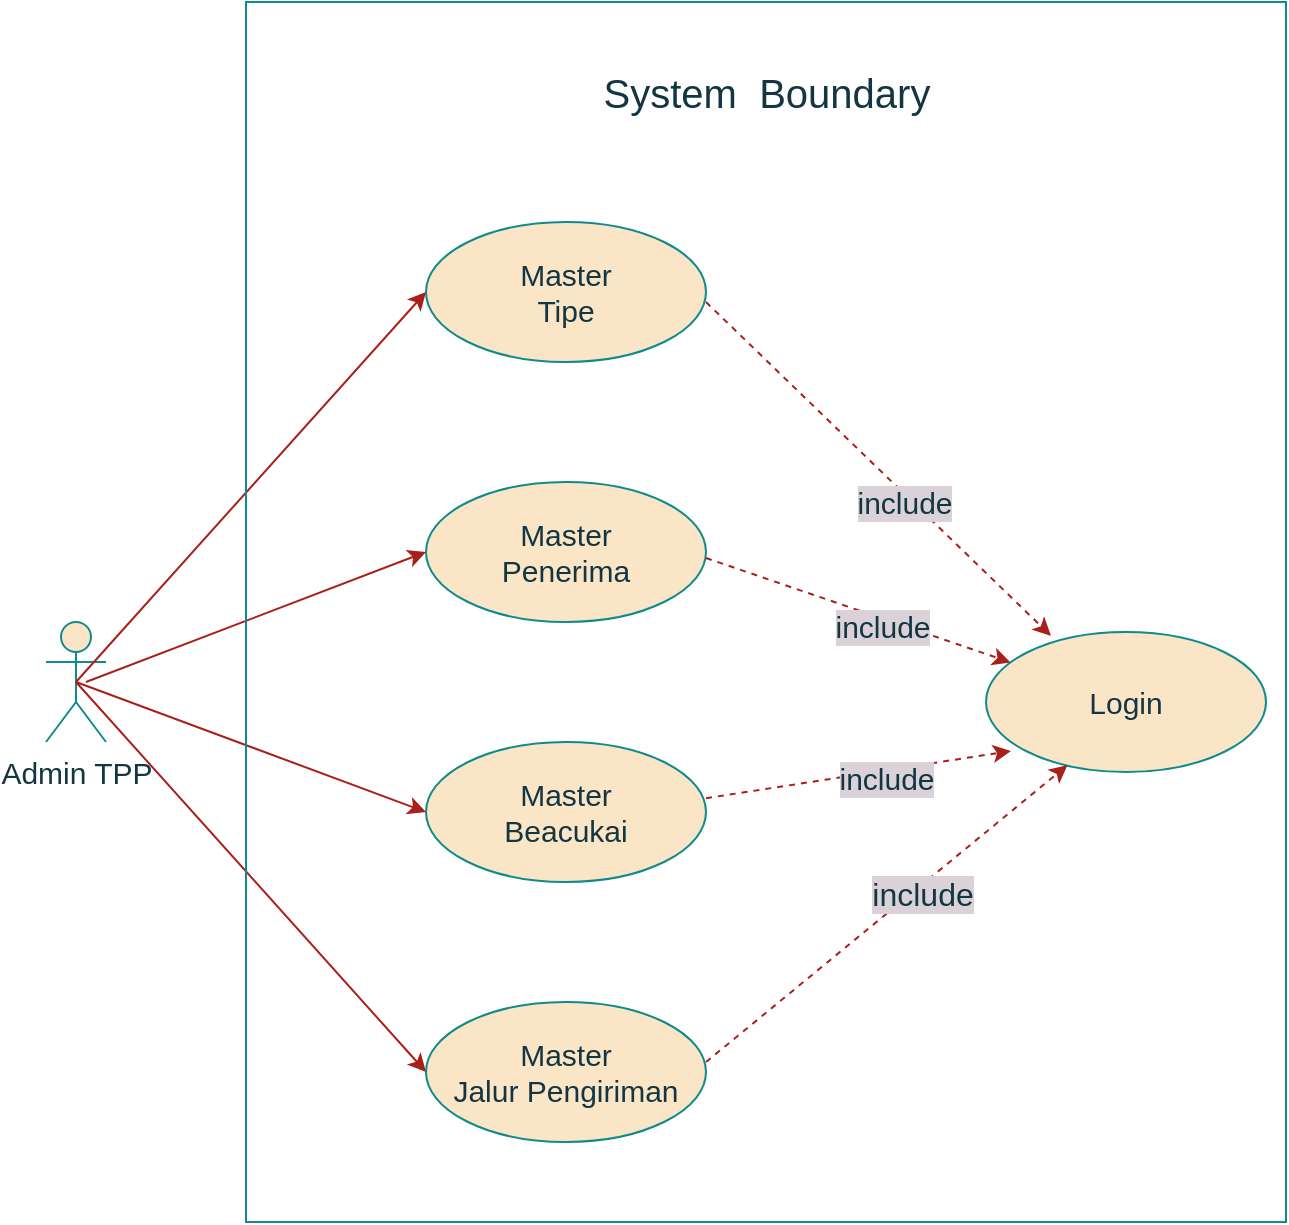 <mxfile version="13.10.4" type="github" pages="4">
  <diagram id="iBCdUziiuXJ5Pv-wzdKt" name="USE CASE Admin TPP Master">
    <mxGraphModel dx="1038" dy="547" grid="1" gridSize="10" guides="1" tooltips="1" connect="1" arrows="1" fold="1" page="1" pageScale="1" pageWidth="850" pageHeight="1100" background="none" math="0" shadow="0">
      <root>
        <mxCell id="0" />
        <mxCell id="1" parent="0" />
        <mxCell id="4AU3qeAFscPOURH3v-Yv-2" value="&lt;font style=&quot;font-size: 15px&quot;&gt;Admin TPP&lt;/font&gt;" style="shape=umlActor;verticalLabelPosition=bottom;verticalAlign=top;html=1;fillColor=#FAE5C7;strokeColor=#0F8B8D;fontColor=#143642;" parent="1" vertex="1">
          <mxGeometry x="100" y="410" width="30" height="60" as="geometry" />
        </mxCell>
        <mxCell id="4AU3qeAFscPOURH3v-Yv-4" value="&lt;div style=&quot;font-size: 15px&quot;&gt;&lt;font style=&quot;font-size: 15px&quot;&gt;Master&lt;/font&gt;&lt;/div&gt;&lt;div style=&quot;font-size: 15px&quot;&gt;&lt;font style=&quot;font-size: 15px&quot;&gt;Jalur Pengiriman&lt;br&gt;&lt;/font&gt;&lt;/div&gt;" style="ellipse;whiteSpace=wrap;html=1;fillColor=#FAE5C7;strokeColor=#0F8B8D;fontColor=#143642;" parent="1" vertex="1">
          <mxGeometry x="290" y="600" width="140" height="70" as="geometry" />
        </mxCell>
        <mxCell id="4AU3qeAFscPOURH3v-Yv-5" value="&lt;div&gt;&lt;font style=&quot;font-size: 15px&quot;&gt;Master &lt;br&gt;&lt;/font&gt;&lt;/div&gt;&lt;div&gt;&lt;font style=&quot;font-size: 15px&quot;&gt;Penerima&lt;/font&gt;&lt;/div&gt;" style="ellipse;whiteSpace=wrap;html=1;fillColor=#FAE5C7;strokeColor=#0F8B8D;fontColor=#143642;" parent="1" vertex="1">
          <mxGeometry x="290" y="340" width="140" height="70" as="geometry" />
        </mxCell>
        <mxCell id="4AU3qeAFscPOURH3v-Yv-6" value="&lt;font style=&quot;font-size: 15px&quot;&gt;Login&lt;/font&gt;" style="ellipse;whiteSpace=wrap;html=1;fillColor=#FAE5C7;strokeColor=#0F8B8D;fontColor=#143642;" parent="1" vertex="1">
          <mxGeometry x="570" y="415" width="140" height="70" as="geometry" />
        </mxCell>
        <mxCell id="4AU3qeAFscPOURH3v-Yv-9" value="&lt;div style=&quot;font-size: 15px&quot;&gt;&lt;font style=&quot;font-size: 15px&quot;&gt;Master&lt;/font&gt;&lt;/div&gt;&lt;div style=&quot;font-size: 15px&quot;&gt;&lt;font style=&quot;font-size: 15px&quot;&gt;Tipe&lt;br&gt;&lt;/font&gt;&lt;/div&gt;" style="ellipse;whiteSpace=wrap;html=1;fillColor=#FAE5C7;strokeColor=#0F8B8D;fontColor=#143642;" parent="1" vertex="1">
          <mxGeometry x="290" y="210" width="140" height="70" as="geometry" />
        </mxCell>
        <mxCell id="4AU3qeAFscPOURH3v-Yv-10" value="&lt;div&gt;&lt;font style=&quot;font-size: 15px&quot;&gt;Master &lt;br&gt;&lt;/font&gt;&lt;/div&gt;&lt;div&gt;&lt;font style=&quot;font-size: 15px&quot;&gt;Beacukai&lt;/font&gt;&lt;/div&gt;" style="ellipse;whiteSpace=wrap;html=1;fillColor=#FAE5C7;strokeColor=#0F8B8D;fontColor=#143642;" parent="1" vertex="1">
          <mxGeometry x="290" y="470" width="140" height="70" as="geometry" />
        </mxCell>
        <mxCell id="4AU3qeAFscPOURH3v-Yv-18" value="" style="endArrow=classic;html=1;entryX=0;entryY=0.5;entryDx=0;entryDy=0;strokeColor=#A8201A;fontColor=#143642;labelBackgroundColor=#DAD2D8;" parent="1" target="4AU3qeAFscPOURH3v-Yv-5" edge="1">
          <mxGeometry width="50" height="50" relative="1" as="geometry">
            <mxPoint x="120" y="440" as="sourcePoint" />
            <mxPoint x="230" y="370" as="targetPoint" />
          </mxGeometry>
        </mxCell>
        <mxCell id="4AU3qeAFscPOURH3v-Yv-19" value="" style="endArrow=classic;html=1;entryX=0;entryY=0.5;entryDx=0;entryDy=0;exitX=0.5;exitY=0.5;exitDx=0;exitDy=0;exitPerimeter=0;strokeColor=#A8201A;fontColor=#143642;labelBackgroundColor=#DAD2D8;" parent="1" source="4AU3qeAFscPOURH3v-Yv-2" target="4AU3qeAFscPOURH3v-Yv-9" edge="1">
          <mxGeometry width="50" height="50" relative="1" as="geometry">
            <mxPoint x="170" y="400.0" as="sourcePoint" />
            <mxPoint x="220" y="350.0" as="targetPoint" />
          </mxGeometry>
        </mxCell>
        <mxCell id="4AU3qeAFscPOURH3v-Yv-20" value="" style="endArrow=classic;html=1;entryX=0;entryY=0.5;entryDx=0;entryDy=0;exitX=0.5;exitY=0.5;exitDx=0;exitDy=0;exitPerimeter=0;strokeColor=#A8201A;fontColor=#143642;labelBackgroundColor=#DAD2D8;" parent="1" source="4AU3qeAFscPOURH3v-Yv-2" target="4AU3qeAFscPOURH3v-Yv-10" edge="1">
          <mxGeometry width="50" height="50" relative="1" as="geometry">
            <mxPoint x="180" y="450.0" as="sourcePoint" />
            <mxPoint x="230" y="400.0" as="targetPoint" />
          </mxGeometry>
        </mxCell>
        <mxCell id="4AU3qeAFscPOURH3v-Yv-21" value="" style="endArrow=classic;html=1;entryX=0;entryY=0.5;entryDx=0;entryDy=0;exitX=0.5;exitY=0.5;exitDx=0;exitDy=0;exitPerimeter=0;strokeColor=#A8201A;fontColor=#143642;labelBackgroundColor=#DAD2D8;" parent="1" source="4AU3qeAFscPOURH3v-Yv-2" target="4AU3qeAFscPOURH3v-Yv-4" edge="1">
          <mxGeometry width="50" height="50" relative="1" as="geometry">
            <mxPoint x="180" y="460.0" as="sourcePoint" />
            <mxPoint x="230" y="410.0" as="targetPoint" />
          </mxGeometry>
        </mxCell>
        <mxCell id="4AU3qeAFscPOURH3v-Yv-22" value="" style="endArrow=classic;html=1;rounded=1;dashed=1;entryX=0.232;entryY=0.027;entryDx=0;entryDy=0;entryPerimeter=0;strokeColor=#A8201A;fontColor=#143642;labelBackgroundColor=#DAD2D8;" parent="1" target="4AU3qeAFscPOURH3v-Yv-6" edge="1">
          <mxGeometry width="50" height="50" relative="1" as="geometry">
            <mxPoint x="430" y="250.0" as="sourcePoint" />
            <mxPoint x="480" y="200.0" as="targetPoint" />
          </mxGeometry>
        </mxCell>
        <mxCell id="4AU3qeAFscPOURH3v-Yv-39" value="&lt;font style=&quot;font-size: 15px&quot;&gt;include&lt;/font&gt;" style="edgeLabel;html=1;align=center;verticalAlign=middle;resizable=0;points=[];fontColor=#143642;labelBackgroundColor=#DAD2D8;" parent="4AU3qeAFscPOURH3v-Yv-22" vertex="1" connectable="0">
          <mxGeometry x="0.166" y="-3" relative="1" as="geometry">
            <mxPoint as="offset" />
          </mxGeometry>
        </mxCell>
        <mxCell id="4AU3qeAFscPOURH3v-Yv-40" value="" style="endArrow=classic;html=1;rounded=1;dashed=1;strokeColor=#A8201A;fontColor=#143642;labelBackgroundColor=#DAD2D8;" parent="1" target="4AU3qeAFscPOURH3v-Yv-6" edge="1">
          <mxGeometry width="50" height="50" relative="1" as="geometry">
            <mxPoint x="430" y="378.0" as="sourcePoint" />
            <mxPoint x="622.48" y="549.89" as="targetPoint" />
          </mxGeometry>
        </mxCell>
        <mxCell id="4AU3qeAFscPOURH3v-Yv-41" value="&lt;font style=&quot;font-size: 15px&quot;&gt;include&lt;/font&gt;" style="edgeLabel;html=1;align=center;verticalAlign=middle;resizable=0;points=[];fontColor=#143642;labelBackgroundColor=#DAD2D8;" parent="4AU3qeAFscPOURH3v-Yv-40" vertex="1" connectable="0">
          <mxGeometry x="0.166" y="-3" relative="1" as="geometry">
            <mxPoint as="offset" />
          </mxGeometry>
        </mxCell>
        <mxCell id="4AU3qeAFscPOURH3v-Yv-42" value="" style="endArrow=classic;html=1;rounded=1;dashed=1;entryX=0.089;entryY=0.85;entryDx=0;entryDy=0;entryPerimeter=0;strokeColor=#A8201A;fontColor=#143642;labelBackgroundColor=#DAD2D8;" parent="1" target="4AU3qeAFscPOURH3v-Yv-6" edge="1">
          <mxGeometry width="50" height="50" relative="1" as="geometry">
            <mxPoint x="430" y="498.11" as="sourcePoint" />
            <mxPoint x="622.48" y="670.0" as="targetPoint" />
          </mxGeometry>
        </mxCell>
        <mxCell id="4AU3qeAFscPOURH3v-Yv-43" value="&lt;font style=&quot;font-size: 15px&quot;&gt;include&lt;/font&gt;" style="edgeLabel;html=1;align=center;verticalAlign=middle;resizable=0;points=[];fontColor=#143642;labelBackgroundColor=#DAD2D8;" parent="4AU3qeAFscPOURH3v-Yv-42" vertex="1" connectable="0">
          <mxGeometry x="0.166" y="-3" relative="1" as="geometry">
            <mxPoint as="offset" />
          </mxGeometry>
        </mxCell>
        <mxCell id="4AU3qeAFscPOURH3v-Yv-44" value="" style="endArrow=classic;html=1;rounded=1;dashed=1;entryX=0.291;entryY=0.951;entryDx=0;entryDy=0;entryPerimeter=0;strokeColor=#A8201A;fontColor=#143642;labelBackgroundColor=#DAD2D8;" parent="1" target="4AU3qeAFscPOURH3v-Yv-6" edge="1">
          <mxGeometry width="50" height="50" relative="1" as="geometry">
            <mxPoint x="430" y="630.0" as="sourcePoint" />
            <mxPoint x="622.48" y="801.89" as="targetPoint" />
          </mxGeometry>
        </mxCell>
        <mxCell id="4AU3qeAFscPOURH3v-Yv-45" value="&lt;font style=&quot;font-size: 16px&quot;&gt;include&lt;/font&gt;" style="edgeLabel;html=1;align=center;verticalAlign=middle;resizable=0;points=[];fontColor=#143642;labelBackgroundColor=#DAD2D8;" parent="4AU3qeAFscPOURH3v-Yv-44" vertex="1" connectable="0">
          <mxGeometry x="0.166" y="-3" relative="1" as="geometry">
            <mxPoint as="offset" />
          </mxGeometry>
        </mxCell>
        <mxCell id="4AU3qeAFscPOURH3v-Yv-50" value="" style="rounded=0;whiteSpace=wrap;html=1;fillColor=none;strokeColor=#0F8B8D;fontColor=#143642;" parent="1" vertex="1">
          <mxGeometry x="200" y="100" width="520" height="610" as="geometry" />
        </mxCell>
        <mxCell id="4AU3qeAFscPOURH3v-Yv-51" value="&lt;font style=&quot;font-size: 20px&quot;&gt;System&amp;nbsp; Boundary&lt;/font&gt;" style="text;html=1;strokeColor=none;fillColor=none;align=center;verticalAlign=middle;whiteSpace=wrap;rounded=0;fontColor=#143642;" parent="1" vertex="1">
          <mxGeometry x="352.5" y="130" width="215" height="30" as="geometry" />
        </mxCell>
      </root>
    </mxGraphModel>
  </diagram>
  <diagram id="MDAXRPNatICAFPBx46t_" name="USE CASE Admin TPP Transaksi">
    <mxGraphModel dx="1038" dy="547" grid="1" gridSize="10" guides="1" tooltips="1" connect="1" arrows="1" fold="1" page="1" pageScale="1" pageWidth="850" pageHeight="1100" math="0" shadow="0">
      <root>
        <mxCell id="owQOWlWPSc7bJjTecpdj-0" />
        <mxCell id="owQOWlWPSc7bJjTecpdj-1" parent="owQOWlWPSc7bJjTecpdj-0" />
        <mxCell id="99arrEEwcmrxM-k5nect-0" value="&lt;font style=&quot;font-size: 15px&quot;&gt;Admin TPP&lt;/font&gt;" style="shape=umlActor;verticalLabelPosition=bottom;verticalAlign=top;html=1;fillColor=#FAE5C7;strokeColor=#0F8B8D;fontColor=#143642;" parent="owQOWlWPSc7bJjTecpdj-1" vertex="1">
          <mxGeometry x="100" y="410" width="30" height="60" as="geometry" />
        </mxCell>
        <mxCell id="99arrEEwcmrxM-k5nect-1" value="&lt;div style=&quot;font-size: 15px&quot;&gt;&lt;font style=&quot;font-size: 15px&quot;&gt;Transaksi&lt;/font&gt;&lt;/div&gt;&lt;div style=&quot;font-size: 15px&quot;&gt;&lt;font style=&quot;font-size: 15px&quot;&gt;Kontainer Pemindahan&lt;br&gt;&lt;/font&gt;&lt;/div&gt;" style="ellipse;whiteSpace=wrap;html=1;fillColor=#FAE5C7;strokeColor=#0F8B8D;fontColor=#143642;" parent="owQOWlWPSc7bJjTecpdj-1" vertex="1">
          <mxGeometry x="290" y="600" width="140" height="70" as="geometry" />
        </mxCell>
        <mxCell id="99arrEEwcmrxM-k5nect-2" value="&lt;div&gt;&lt;font style=&quot;font-size: 15px&quot;&gt;Transaksi&lt;/font&gt;&lt;/div&gt;&lt;div&gt;&lt;font style=&quot;font-size: 15px&quot;&gt;Nomor pengiriman&lt;br&gt;&lt;/font&gt;&lt;/div&gt;" style="ellipse;whiteSpace=wrap;html=1;fillColor=#FAE5C7;strokeColor=#0F8B8D;fontColor=#143642;" parent="owQOWlWPSc7bJjTecpdj-1" vertex="1">
          <mxGeometry x="290" y="340" width="140" height="70" as="geometry" />
        </mxCell>
        <mxCell id="99arrEEwcmrxM-k5nect-3" value="&lt;font style=&quot;font-size: 15px&quot;&gt;Login&lt;/font&gt;" style="ellipse;whiteSpace=wrap;html=1;fillColor=#FAE5C7;strokeColor=#0F8B8D;fontColor=#143642;" parent="owQOWlWPSc7bJjTecpdj-1" vertex="1">
          <mxGeometry x="570" y="415" width="140" height="70" as="geometry" />
        </mxCell>
        <mxCell id="99arrEEwcmrxM-k5nect-4" value="&lt;div style=&quot;font-size: 15px&quot;&gt;&lt;font style=&quot;font-size: 15px&quot;&gt;Transaksi&lt;/font&gt;&lt;/div&gt;&lt;div style=&quot;font-size: 15px&quot;&gt;&lt;font style=&quot;font-size: 15px&quot;&gt;Kontainer Masuk&lt;br&gt;&lt;/font&gt;&lt;/div&gt;" style="ellipse;whiteSpace=wrap;html=1;fillColor=#FAE5C7;strokeColor=#0F8B8D;fontColor=#143642;" parent="owQOWlWPSc7bJjTecpdj-1" vertex="1">
          <mxGeometry x="290" y="210" width="140" height="70" as="geometry" />
        </mxCell>
        <mxCell id="99arrEEwcmrxM-k5nect-5" value="&lt;div&gt;&lt;font style=&quot;font-size: 15px&quot;&gt;Transaksi&lt;/font&gt;&lt;/div&gt;&lt;div&gt;&lt;font style=&quot;font-size: 15px&quot;&gt;Kontainer Keluar&lt;br&gt;&lt;/font&gt;&lt;/div&gt;" style="ellipse;whiteSpace=wrap;html=1;fillColor=#FAE5C7;strokeColor=#0F8B8D;fontColor=#143642;" parent="owQOWlWPSc7bJjTecpdj-1" vertex="1">
          <mxGeometry x="290" y="470" width="140" height="70" as="geometry" />
        </mxCell>
        <mxCell id="99arrEEwcmrxM-k5nect-6" value="" style="endArrow=classic;html=1;entryX=0;entryY=0.5;entryDx=0;entryDy=0;strokeColor=#A8201A;fontColor=#143642;labelBackgroundColor=#DAD2D8;" parent="owQOWlWPSc7bJjTecpdj-1" target="99arrEEwcmrxM-k5nect-2" edge="1">
          <mxGeometry width="50" height="50" relative="1" as="geometry">
            <mxPoint x="120" y="440" as="sourcePoint" />
            <mxPoint x="230" y="370" as="targetPoint" />
          </mxGeometry>
        </mxCell>
        <mxCell id="99arrEEwcmrxM-k5nect-7" value="" style="endArrow=classic;html=1;entryX=0;entryY=0.5;entryDx=0;entryDy=0;exitX=0.5;exitY=0.5;exitDx=0;exitDy=0;exitPerimeter=0;strokeColor=#A8201A;fontColor=#143642;labelBackgroundColor=#DAD2D8;" parent="owQOWlWPSc7bJjTecpdj-1" source="99arrEEwcmrxM-k5nect-0" target="99arrEEwcmrxM-k5nect-4" edge="1">
          <mxGeometry width="50" height="50" relative="1" as="geometry">
            <mxPoint x="170" y="400.0" as="sourcePoint" />
            <mxPoint x="220" y="350.0" as="targetPoint" />
          </mxGeometry>
        </mxCell>
        <mxCell id="99arrEEwcmrxM-k5nect-8" value="" style="endArrow=classic;html=1;entryX=0;entryY=0.5;entryDx=0;entryDy=0;exitX=0.5;exitY=0.5;exitDx=0;exitDy=0;exitPerimeter=0;strokeColor=#A8201A;fontColor=#143642;labelBackgroundColor=#DAD2D8;" parent="owQOWlWPSc7bJjTecpdj-1" source="99arrEEwcmrxM-k5nect-0" target="99arrEEwcmrxM-k5nect-5" edge="1">
          <mxGeometry width="50" height="50" relative="1" as="geometry">
            <mxPoint x="180" y="450.0" as="sourcePoint" />
            <mxPoint x="230" y="400.0" as="targetPoint" />
          </mxGeometry>
        </mxCell>
        <mxCell id="99arrEEwcmrxM-k5nect-9" value="" style="endArrow=classic;html=1;entryX=0;entryY=0.5;entryDx=0;entryDy=0;exitX=0.5;exitY=0.5;exitDx=0;exitDy=0;exitPerimeter=0;strokeColor=#A8201A;fontColor=#143642;labelBackgroundColor=#DAD2D8;" parent="owQOWlWPSc7bJjTecpdj-1" source="99arrEEwcmrxM-k5nect-0" target="99arrEEwcmrxM-k5nect-1" edge="1">
          <mxGeometry width="50" height="50" relative="1" as="geometry">
            <mxPoint x="180" y="460.0" as="sourcePoint" />
            <mxPoint x="230" y="410.0" as="targetPoint" />
          </mxGeometry>
        </mxCell>
        <mxCell id="99arrEEwcmrxM-k5nect-10" value="" style="endArrow=classic;html=1;rounded=1;dashed=1;entryX=0.232;entryY=0.027;entryDx=0;entryDy=0;entryPerimeter=0;strokeColor=#A8201A;fontColor=#143642;labelBackgroundColor=#DAD2D8;" parent="owQOWlWPSc7bJjTecpdj-1" target="99arrEEwcmrxM-k5nect-3" edge="1">
          <mxGeometry width="50" height="50" relative="1" as="geometry">
            <mxPoint x="430" y="250.0" as="sourcePoint" />
            <mxPoint x="480" y="200.0" as="targetPoint" />
          </mxGeometry>
        </mxCell>
        <mxCell id="99arrEEwcmrxM-k5nect-11" value="&lt;font style=&quot;font-size: 15px&quot;&gt;include&lt;/font&gt;" style="edgeLabel;html=1;align=center;verticalAlign=middle;resizable=0;points=[];fontColor=#143642;labelBackgroundColor=#DAD2D8;" parent="99arrEEwcmrxM-k5nect-10" vertex="1" connectable="0">
          <mxGeometry x="0.166" y="-3" relative="1" as="geometry">
            <mxPoint as="offset" />
          </mxGeometry>
        </mxCell>
        <mxCell id="99arrEEwcmrxM-k5nect-12" value="" style="endArrow=classic;html=1;rounded=1;dashed=1;strokeColor=#A8201A;fontColor=#143642;labelBackgroundColor=#DAD2D8;" parent="owQOWlWPSc7bJjTecpdj-1" target="99arrEEwcmrxM-k5nect-3" edge="1">
          <mxGeometry width="50" height="50" relative="1" as="geometry">
            <mxPoint x="430" y="378.0" as="sourcePoint" />
            <mxPoint x="622.48" y="549.89" as="targetPoint" />
          </mxGeometry>
        </mxCell>
        <mxCell id="99arrEEwcmrxM-k5nect-13" value="&lt;font style=&quot;font-size: 15px&quot;&gt;include&lt;/font&gt;" style="edgeLabel;html=1;align=center;verticalAlign=middle;resizable=0;points=[];fontColor=#143642;labelBackgroundColor=#DAD2D8;" parent="99arrEEwcmrxM-k5nect-12" vertex="1" connectable="0">
          <mxGeometry x="0.166" y="-3" relative="1" as="geometry">
            <mxPoint as="offset" />
          </mxGeometry>
        </mxCell>
        <mxCell id="99arrEEwcmrxM-k5nect-14" value="" style="endArrow=classic;html=1;rounded=1;dashed=1;entryX=0.089;entryY=0.85;entryDx=0;entryDy=0;entryPerimeter=0;strokeColor=#A8201A;fontColor=#143642;labelBackgroundColor=#DAD2D8;" parent="owQOWlWPSc7bJjTecpdj-1" target="99arrEEwcmrxM-k5nect-3" edge="1">
          <mxGeometry width="50" height="50" relative="1" as="geometry">
            <mxPoint x="430" y="498.11" as="sourcePoint" />
            <mxPoint x="622.48" y="670.0" as="targetPoint" />
          </mxGeometry>
        </mxCell>
        <mxCell id="99arrEEwcmrxM-k5nect-15" value="&lt;font style=&quot;font-size: 15px&quot;&gt;include&lt;/font&gt;" style="edgeLabel;html=1;align=center;verticalAlign=middle;resizable=0;points=[];fontColor=#143642;labelBackgroundColor=#DAD2D8;" parent="99arrEEwcmrxM-k5nect-14" vertex="1" connectable="0">
          <mxGeometry x="0.166" y="-3" relative="1" as="geometry">
            <mxPoint as="offset" />
          </mxGeometry>
        </mxCell>
        <mxCell id="99arrEEwcmrxM-k5nect-16" value="" style="endArrow=classic;html=1;rounded=1;dashed=1;entryX=0.291;entryY=0.951;entryDx=0;entryDy=0;entryPerimeter=0;strokeColor=#A8201A;fontColor=#143642;labelBackgroundColor=#DAD2D8;" parent="owQOWlWPSc7bJjTecpdj-1" target="99arrEEwcmrxM-k5nect-3" edge="1">
          <mxGeometry width="50" height="50" relative="1" as="geometry">
            <mxPoint x="430" y="630.0" as="sourcePoint" />
            <mxPoint x="622.48" y="801.89" as="targetPoint" />
          </mxGeometry>
        </mxCell>
        <mxCell id="99arrEEwcmrxM-k5nect-17" value="&lt;font style=&quot;font-size: 16px&quot;&gt;include&lt;/font&gt;" style="edgeLabel;html=1;align=center;verticalAlign=middle;resizable=0;points=[];fontColor=#143642;labelBackgroundColor=#DAD2D8;" parent="99arrEEwcmrxM-k5nect-16" vertex="1" connectable="0">
          <mxGeometry x="0.166" y="-3" relative="1" as="geometry">
            <mxPoint as="offset" />
          </mxGeometry>
        </mxCell>
        <mxCell id="99arrEEwcmrxM-k5nect-18" value="" style="rounded=0;whiteSpace=wrap;html=1;fillColor=none;strokeColor=#0F8B8D;fontColor=#143642;" parent="owQOWlWPSc7bJjTecpdj-1" vertex="1">
          <mxGeometry x="200" y="100" width="520" height="610" as="geometry" />
        </mxCell>
        <mxCell id="99arrEEwcmrxM-k5nect-19" value="&lt;font style=&quot;font-size: 20px&quot;&gt;System&amp;nbsp; Boundary&lt;/font&gt;" style="text;html=1;strokeColor=none;fillColor=none;align=center;verticalAlign=middle;whiteSpace=wrap;rounded=0;fontColor=#143642;" parent="owQOWlWPSc7bJjTecpdj-1" vertex="1">
          <mxGeometry x="352.5" y="130" width="215" height="30" as="geometry" />
        </mxCell>
      </root>
    </mxGraphModel>
  </diagram>
  <diagram id="_XnOkLlr6nr_F8vUkxgD" name="USE CASE Admin TPP Laporan">
    <mxGraphModel dx="1038" dy="547" grid="1" gridSize="10" guides="1" tooltips="1" connect="1" arrows="1" fold="1" page="1" pageScale="1" pageWidth="850" pageHeight="1100" math="0" shadow="0">
      <root>
        <mxCell id="EaaGyGfycLY8cj2NPLb1-0" />
        <mxCell id="EaaGyGfycLY8cj2NPLb1-1" parent="EaaGyGfycLY8cj2NPLb1-0" />
        <mxCell id="fo9nwXZeZRdwxFbMU6kX-0" value="&lt;font style=&quot;font-size: 15px&quot;&gt;Admin TPP&lt;/font&gt;" style="shape=umlActor;verticalLabelPosition=bottom;verticalAlign=top;html=1;fillColor=#FAE5C7;strokeColor=#0F8B8D;fontColor=#143642;" parent="EaaGyGfycLY8cj2NPLb1-1" vertex="1">
          <mxGeometry x="100" y="410" width="30" height="60" as="geometry" />
        </mxCell>
        <mxCell id="fo9nwXZeZRdwxFbMU6kX-2" value="&lt;div style=&quot;font-size: 15px&quot;&gt;&lt;font style=&quot;font-size: 15px&quot;&gt;Laporan&lt;/font&gt;&lt;/div&gt;&lt;div style=&quot;font-size: 15px&quot;&gt;&lt;font style=&quot;font-size: 15px&quot;&gt;Kontainer Pemindahan&lt;br&gt;&lt;/font&gt;&lt;/div&gt;" style="ellipse;whiteSpace=wrap;html=1;fillColor=#FAE5C7;strokeColor=#0F8B8D;fontColor=#143642;" parent="EaaGyGfycLY8cj2NPLb1-1" vertex="1">
          <mxGeometry x="290" y="405" width="140" height="70" as="geometry" />
        </mxCell>
        <mxCell id="fo9nwXZeZRdwxFbMU6kX-3" value="&lt;font style=&quot;font-size: 15px&quot;&gt;Login&lt;/font&gt;" style="ellipse;whiteSpace=wrap;html=1;fillColor=#FAE5C7;strokeColor=#0F8B8D;fontColor=#143642;" parent="EaaGyGfycLY8cj2NPLb1-1" vertex="1">
          <mxGeometry x="567.5" y="405" width="140" height="70" as="geometry" />
        </mxCell>
        <mxCell id="fo9nwXZeZRdwxFbMU6kX-4" value="&lt;div style=&quot;font-size: 15px&quot;&gt;&lt;font style=&quot;font-size: 15px&quot;&gt;Laporan&lt;/font&gt;&lt;/div&gt;&lt;div style=&quot;font-size: 15px&quot;&gt;&lt;font style=&quot;font-size: 15px&quot;&gt;Kegiatan Harian&lt;br&gt;&lt;/font&gt;&lt;/div&gt;" style="ellipse;whiteSpace=wrap;html=1;fillColor=#FAE5C7;strokeColor=#0F8B8D;fontColor=#143642;" parent="EaaGyGfycLY8cj2NPLb1-1" vertex="1">
          <mxGeometry x="290" y="275" width="140" height="70" as="geometry" />
        </mxCell>
        <mxCell id="fo9nwXZeZRdwxFbMU6kX-5" value="&lt;div&gt;&lt;font style=&quot;font-size: 15px&quot;&gt;Laporan&lt;/font&gt;&lt;/div&gt;&lt;div&gt;&lt;font style=&quot;font-size: 15px&quot;&gt;Stok Kontainer&lt;br&gt;&lt;/font&gt;&lt;/div&gt;" style="ellipse;whiteSpace=wrap;html=1;fillColor=#FAE5C7;strokeColor=#0F8B8D;fontColor=#143642;" parent="EaaGyGfycLY8cj2NPLb1-1" vertex="1">
          <mxGeometry x="290" y="535" width="140" height="70" as="geometry" />
        </mxCell>
        <mxCell id="fo9nwXZeZRdwxFbMU6kX-6" value="" style="endArrow=classic;html=1;entryX=0;entryY=0.5;entryDx=0;entryDy=0;strokeColor=#A8201A;fontColor=#143642;labelBackgroundColor=#DAD2D8;" parent="EaaGyGfycLY8cj2NPLb1-1" target="fo9nwXZeZRdwxFbMU6kX-2" edge="1">
          <mxGeometry width="50" height="50" relative="1" as="geometry">
            <mxPoint x="120" y="440" as="sourcePoint" />
            <mxPoint x="230" y="370" as="targetPoint" />
          </mxGeometry>
        </mxCell>
        <mxCell id="fo9nwXZeZRdwxFbMU6kX-7" value="" style="endArrow=classic;html=1;entryX=0;entryY=0.5;entryDx=0;entryDy=0;exitX=0.5;exitY=0.5;exitDx=0;exitDy=0;exitPerimeter=0;strokeColor=#A8201A;fontColor=#143642;labelBackgroundColor=#DAD2D8;" parent="EaaGyGfycLY8cj2NPLb1-1" source="fo9nwXZeZRdwxFbMU6kX-0" target="fo9nwXZeZRdwxFbMU6kX-4" edge="1">
          <mxGeometry width="50" height="50" relative="1" as="geometry">
            <mxPoint x="170" y="400.0" as="sourcePoint" />
            <mxPoint x="220" y="350.0" as="targetPoint" />
          </mxGeometry>
        </mxCell>
        <mxCell id="fo9nwXZeZRdwxFbMU6kX-8" value="" style="endArrow=classic;html=1;entryX=0;entryY=0.5;entryDx=0;entryDy=0;exitX=0.5;exitY=0.5;exitDx=0;exitDy=0;exitPerimeter=0;strokeColor=#A8201A;fontColor=#143642;labelBackgroundColor=#DAD2D8;" parent="EaaGyGfycLY8cj2NPLb1-1" source="fo9nwXZeZRdwxFbMU6kX-0" target="fo9nwXZeZRdwxFbMU6kX-5" edge="1">
          <mxGeometry width="50" height="50" relative="1" as="geometry">
            <mxPoint x="180" y="450.0" as="sourcePoint" />
            <mxPoint x="230" y="400.0" as="targetPoint" />
          </mxGeometry>
        </mxCell>
        <mxCell id="fo9nwXZeZRdwxFbMU6kX-10" value="" style="endArrow=classic;html=1;rounded=1;dashed=1;entryX=0.232;entryY=0.027;entryDx=0;entryDy=0;entryPerimeter=0;strokeColor=#A8201A;fontColor=#143642;labelBackgroundColor=#DAD2D8;exitX=1;exitY=0.5;exitDx=0;exitDy=0;" parent="EaaGyGfycLY8cj2NPLb1-1" source="fo9nwXZeZRdwxFbMU6kX-4" target="fo9nwXZeZRdwxFbMU6kX-3" edge="1">
          <mxGeometry width="50" height="50" relative="1" as="geometry">
            <mxPoint x="430" y="250.0" as="sourcePoint" />
            <mxPoint x="480" y="200.0" as="targetPoint" />
          </mxGeometry>
        </mxCell>
        <mxCell id="fo9nwXZeZRdwxFbMU6kX-11" value="&lt;font style=&quot;font-size: 15px&quot;&gt;include&lt;/font&gt;" style="edgeLabel;html=1;align=center;verticalAlign=middle;resizable=0;points=[];fontColor=#143642;labelBackgroundColor=#DAD2D8;" parent="fo9nwXZeZRdwxFbMU6kX-10" vertex="1" connectable="0">
          <mxGeometry x="0.166" y="-3" relative="1" as="geometry">
            <mxPoint as="offset" />
          </mxGeometry>
        </mxCell>
        <mxCell id="fo9nwXZeZRdwxFbMU6kX-12" value="" style="endArrow=classic;html=1;rounded=1;dashed=1;strokeColor=#A8201A;fontColor=#143642;labelBackgroundColor=#DAD2D8;exitX=1;exitY=0.5;exitDx=0;exitDy=0;" parent="EaaGyGfycLY8cj2NPLb1-1" source="fo9nwXZeZRdwxFbMU6kX-2" target="fo9nwXZeZRdwxFbMU6kX-3" edge="1">
          <mxGeometry width="50" height="50" relative="1" as="geometry">
            <mxPoint x="430" y="378.0" as="sourcePoint" />
            <mxPoint x="622.48" y="549.89" as="targetPoint" />
          </mxGeometry>
        </mxCell>
        <mxCell id="fo9nwXZeZRdwxFbMU6kX-13" value="&lt;font style=&quot;font-size: 15px&quot;&gt;include&lt;/font&gt;" style="edgeLabel;html=1;align=center;verticalAlign=middle;resizable=0;points=[];fontColor=#143642;labelBackgroundColor=#DAD2D8;" parent="fo9nwXZeZRdwxFbMU6kX-12" vertex="1" connectable="0">
          <mxGeometry x="0.166" y="-3" relative="1" as="geometry">
            <mxPoint as="offset" />
          </mxGeometry>
        </mxCell>
        <mxCell id="fo9nwXZeZRdwxFbMU6kX-14" value="" style="endArrow=classic;html=1;rounded=1;dashed=1;entryX=0.089;entryY=0.85;entryDx=0;entryDy=0;entryPerimeter=0;strokeColor=#A8201A;fontColor=#143642;labelBackgroundColor=#DAD2D8;exitX=1;exitY=0.5;exitDx=0;exitDy=0;" parent="EaaGyGfycLY8cj2NPLb1-1" source="fo9nwXZeZRdwxFbMU6kX-5" target="fo9nwXZeZRdwxFbMU6kX-3" edge="1">
          <mxGeometry width="50" height="50" relative="1" as="geometry">
            <mxPoint x="430" y="498.11" as="sourcePoint" />
            <mxPoint x="622.48" y="670.0" as="targetPoint" />
          </mxGeometry>
        </mxCell>
        <mxCell id="fo9nwXZeZRdwxFbMU6kX-15" value="&lt;font style=&quot;font-size: 15px&quot;&gt;include&lt;/font&gt;" style="edgeLabel;html=1;align=center;verticalAlign=middle;resizable=0;points=[];fontColor=#143642;labelBackgroundColor=#DAD2D8;" parent="fo9nwXZeZRdwxFbMU6kX-14" vertex="1" connectable="0">
          <mxGeometry x="0.166" y="-3" relative="1" as="geometry">
            <mxPoint as="offset" />
          </mxGeometry>
        </mxCell>
        <mxCell id="fo9nwXZeZRdwxFbMU6kX-18" value="" style="rounded=0;whiteSpace=wrap;html=1;fillColor=none;strokeColor=#0F8B8D;fontColor=#143642;" parent="EaaGyGfycLY8cj2NPLb1-1" vertex="1">
          <mxGeometry x="200" y="180" width="520" height="445" as="geometry" />
        </mxCell>
        <mxCell id="fo9nwXZeZRdwxFbMU6kX-19" value="&lt;font style=&quot;font-size: 20px&quot;&gt;System&amp;nbsp; Boundary&lt;/font&gt;" style="text;html=1;strokeColor=none;fillColor=none;align=center;verticalAlign=middle;whiteSpace=wrap;rounded=0;fontColor=#143642;" parent="EaaGyGfycLY8cj2NPLb1-1" vertex="1">
          <mxGeometry x="352.5" y="190" width="215" height="30" as="geometry" />
        </mxCell>
      </root>
    </mxGraphModel>
  </diagram>
  <diagram name="USE CASE Manajer Laporan" id="hEp4gxxRTvlC3L6exgLn">
    <mxGraphModel dx="1038" dy="547" grid="1" gridSize="10" guides="1" tooltips="1" connect="1" arrows="1" fold="1" page="1" pageScale="1" pageWidth="850" pageHeight="1100" math="0" shadow="0">
      <root>
        <mxCell id="4_W1r4Tm8guJH8HQ-r1o-0" />
        <mxCell id="4_W1r4Tm8guJH8HQ-r1o-1" parent="4_W1r4Tm8guJH8HQ-r1o-0" />
        <mxCell id="4_W1r4Tm8guJH8HQ-r1o-2" value="&lt;font style=&quot;font-size: 15px&quot;&gt;Manajer TPP&lt;br&gt;&lt;/font&gt;" style="shape=umlActor;verticalLabelPosition=bottom;verticalAlign=top;html=1;fillColor=#FAE5C7;strokeColor=#0F8B8D;fontColor=#143642;" parent="4_W1r4Tm8guJH8HQ-r1o-1" vertex="1">
          <mxGeometry x="100" y="410" width="30" height="60" as="geometry" />
        </mxCell>
        <mxCell id="4_W1r4Tm8guJH8HQ-r1o-4" value="&lt;font style=&quot;font-size: 15px&quot;&gt;Login&lt;/font&gt;" style="ellipse;whiteSpace=wrap;html=1;fillColor=#FAE5C7;strokeColor=#0F8B8D;fontColor=#143642;" parent="4_W1r4Tm8guJH8HQ-r1o-1" vertex="1">
          <mxGeometry x="450" y="400" width="140" height="70" as="geometry" />
        </mxCell>
        <mxCell id="4_W1r4Tm8guJH8HQ-r1o-5" value="&lt;div style=&quot;font-size: 15px&quot;&gt;&lt;font style=&quot;font-size: 15px&quot;&gt;Laporan&lt;/font&gt;&lt;/div&gt;&lt;div style=&quot;font-size: 15px&quot;&gt;&lt;font style=&quot;font-size: 15px&quot;&gt;Kegiatan Harian&lt;br&gt;&lt;/font&gt;&lt;/div&gt;" style="ellipse;whiteSpace=wrap;html=1;fillColor=#FAE5C7;strokeColor=#0F8B8D;fontColor=#143642;" parent="4_W1r4Tm8guJH8HQ-r1o-1" vertex="1">
          <mxGeometry x="230" y="310" width="140" height="70" as="geometry" />
        </mxCell>
        <mxCell id="4_W1r4Tm8guJH8HQ-r1o-6" value="&lt;div&gt;&lt;font style=&quot;font-size: 15px&quot;&gt;Laporan&lt;/font&gt;&lt;/div&gt;&lt;div&gt;&lt;font style=&quot;font-size: 15px&quot;&gt;Stok Kontainer&lt;br&gt;&lt;/font&gt;&lt;/div&gt;" style="ellipse;whiteSpace=wrap;html=1;fillColor=#FAE5C7;strokeColor=#0F8B8D;fontColor=#143642;" parent="4_W1r4Tm8guJH8HQ-r1o-1" vertex="1">
          <mxGeometry x="230" y="480" width="140" height="70" as="geometry" />
        </mxCell>
        <mxCell id="4_W1r4Tm8guJH8HQ-r1o-8" value="" style="endArrow=classic;html=1;entryX=0;entryY=0.5;entryDx=0;entryDy=0;exitX=0.5;exitY=0.5;exitDx=0;exitDy=0;exitPerimeter=0;strokeColor=#A8201A;fontColor=#143642;labelBackgroundColor=#DAD2D8;" parent="4_W1r4Tm8guJH8HQ-r1o-1" source="4_W1r4Tm8guJH8HQ-r1o-2" target="4_W1r4Tm8guJH8HQ-r1o-5" edge="1">
          <mxGeometry width="50" height="50" relative="1" as="geometry">
            <mxPoint x="170" y="400.0" as="sourcePoint" />
            <mxPoint x="220" y="350.0" as="targetPoint" />
          </mxGeometry>
        </mxCell>
        <mxCell id="4_W1r4Tm8guJH8HQ-r1o-9" value="" style="endArrow=classic;html=1;entryX=0;entryY=0.5;entryDx=0;entryDy=0;exitX=0.5;exitY=0.5;exitDx=0;exitDy=0;exitPerimeter=0;strokeColor=#A8201A;fontColor=#143642;labelBackgroundColor=#DAD2D8;" parent="4_W1r4Tm8guJH8HQ-r1o-1" source="4_W1r4Tm8guJH8HQ-r1o-2" target="4_W1r4Tm8guJH8HQ-r1o-6" edge="1">
          <mxGeometry width="50" height="50" relative="1" as="geometry">
            <mxPoint x="180" y="450.0" as="sourcePoint" />
            <mxPoint x="230" y="400.0" as="targetPoint" />
          </mxGeometry>
        </mxCell>
        <mxCell id="4_W1r4Tm8guJH8HQ-r1o-10" value="" style="endArrow=classic;html=1;rounded=1;dashed=1;entryX=0.232;entryY=0.027;entryDx=0;entryDy=0;entryPerimeter=0;strokeColor=#A8201A;fontColor=#143642;labelBackgroundColor=#DAD2D8;exitX=1;exitY=0.5;exitDx=0;exitDy=0;" parent="4_W1r4Tm8guJH8HQ-r1o-1" source="4_W1r4Tm8guJH8HQ-r1o-5" target="4_W1r4Tm8guJH8HQ-r1o-4" edge="1">
          <mxGeometry width="50" height="50" relative="1" as="geometry">
            <mxPoint x="430" y="250.0" as="sourcePoint" />
            <mxPoint x="480" y="200.0" as="targetPoint" />
          </mxGeometry>
        </mxCell>
        <mxCell id="4_W1r4Tm8guJH8HQ-r1o-11" value="&lt;font style=&quot;font-size: 15px&quot;&gt;include&lt;/font&gt;" style="edgeLabel;html=1;align=center;verticalAlign=middle;resizable=0;points=[];fontColor=#143642;labelBackgroundColor=#DAD2D8;" parent="4_W1r4Tm8guJH8HQ-r1o-10" vertex="1" connectable="0">
          <mxGeometry x="0.166" y="-3" relative="1" as="geometry">
            <mxPoint as="offset" />
          </mxGeometry>
        </mxCell>
        <mxCell id="4_W1r4Tm8guJH8HQ-r1o-14" value="" style="endArrow=classic;html=1;rounded=1;dashed=1;entryX=0.089;entryY=0.85;entryDx=0;entryDy=0;entryPerimeter=0;strokeColor=#A8201A;fontColor=#143642;labelBackgroundColor=#DAD2D8;exitX=1;exitY=0.5;exitDx=0;exitDy=0;" parent="4_W1r4Tm8guJH8HQ-r1o-1" source="4_W1r4Tm8guJH8HQ-r1o-6" target="4_W1r4Tm8guJH8HQ-r1o-4" edge="1">
          <mxGeometry width="50" height="50" relative="1" as="geometry">
            <mxPoint x="430" y="498.11" as="sourcePoint" />
            <mxPoint x="622.48" y="670.0" as="targetPoint" />
          </mxGeometry>
        </mxCell>
        <mxCell id="4_W1r4Tm8guJH8HQ-r1o-15" value="&lt;font style=&quot;font-size: 15px&quot;&gt;include&lt;/font&gt;" style="edgeLabel;html=1;align=center;verticalAlign=middle;resizable=0;points=[];fontColor=#143642;labelBackgroundColor=#DAD2D8;" parent="4_W1r4Tm8guJH8HQ-r1o-14" vertex="1" connectable="0">
          <mxGeometry x="0.166" y="-3" relative="1" as="geometry">
            <mxPoint as="offset" />
          </mxGeometry>
        </mxCell>
        <mxCell id="4_W1r4Tm8guJH8HQ-r1o-16" value="" style="rounded=0;whiteSpace=wrap;html=1;fillColor=none;strokeColor=#0F8B8D;fontColor=#143642;" parent="4_W1r4Tm8guJH8HQ-r1o-1" vertex="1">
          <mxGeometry x="180" y="190" width="430" height="445" as="geometry" />
        </mxCell>
        <mxCell id="4_W1r4Tm8guJH8HQ-r1o-17" value="&lt;font style=&quot;font-size: 20px&quot;&gt;System&amp;nbsp; Boundary&lt;/font&gt;" style="text;html=1;strokeColor=none;fillColor=none;align=center;verticalAlign=middle;whiteSpace=wrap;rounded=0;fontColor=#143642;" parent="4_W1r4Tm8guJH8HQ-r1o-1" vertex="1">
          <mxGeometry x="350" y="210" width="215" height="30" as="geometry" />
        </mxCell>
      </root>
    </mxGraphModel>
  </diagram>
</mxfile>
